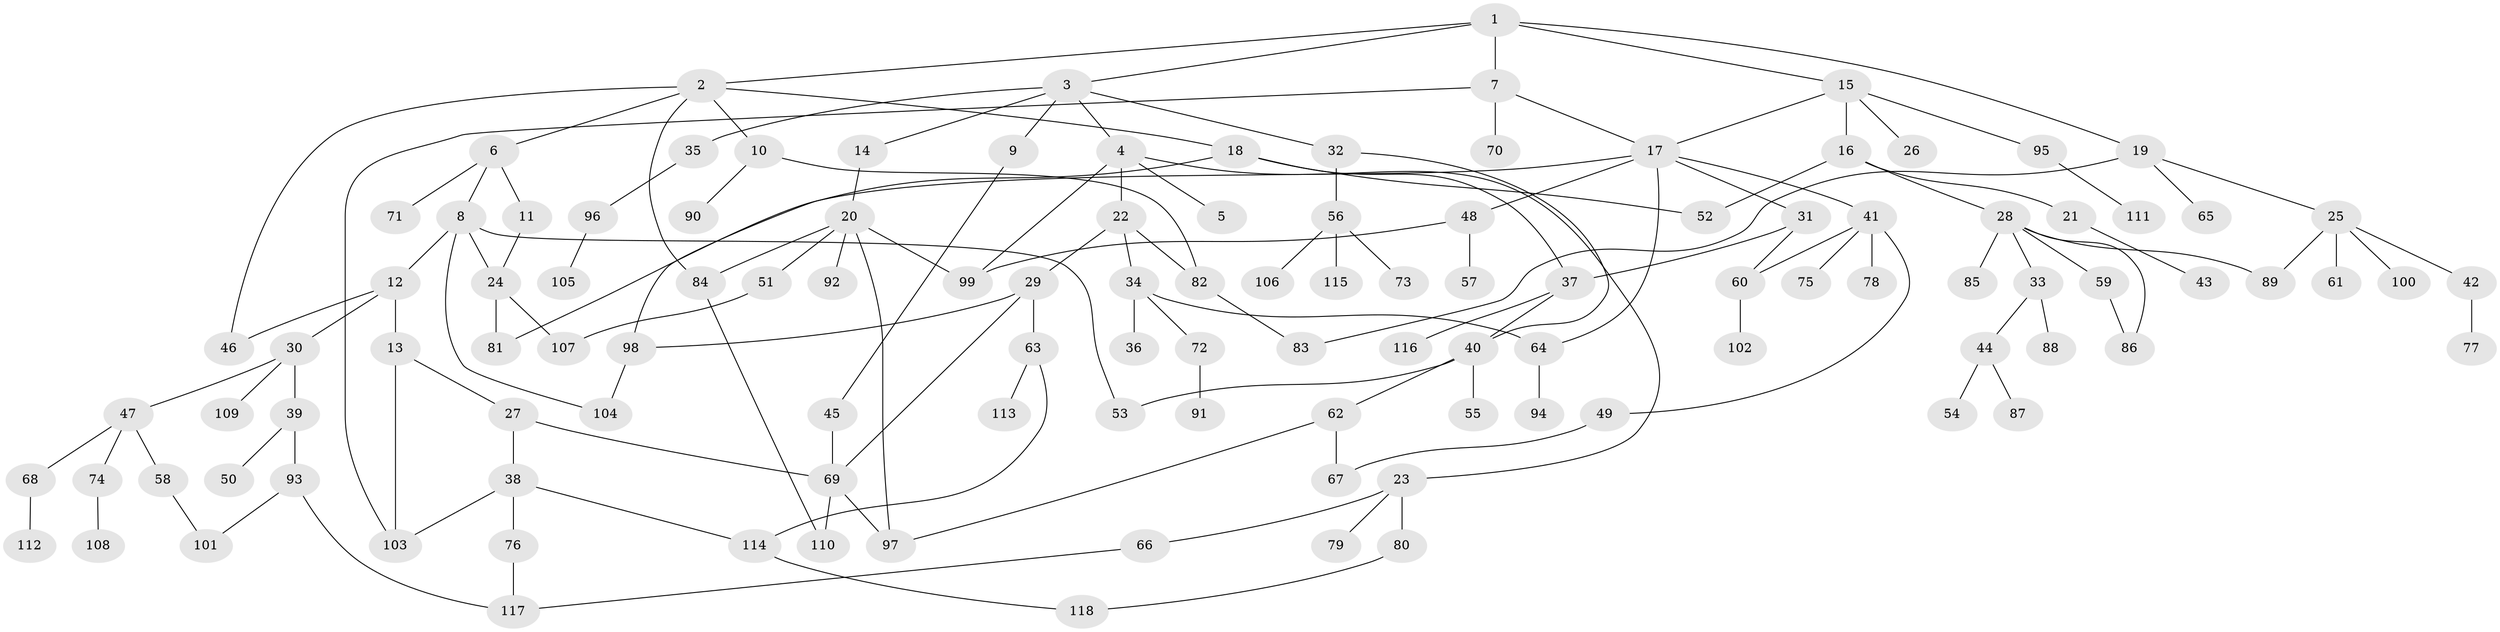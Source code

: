 // coarse degree distribution, {9: 0.012658227848101266, 8: 0.012658227848101266, 4: 0.189873417721519, 3: 0.11392405063291139, 5: 0.06329113924050633, 2: 0.189873417721519, 7: 0.05063291139240506, 1: 0.3670886075949367}
// Generated by graph-tools (version 1.1) at 2025/51/02/27/25 19:51:36]
// undirected, 118 vertices, 150 edges
graph export_dot {
graph [start="1"]
  node [color=gray90,style=filled];
  1;
  2;
  3;
  4;
  5;
  6;
  7;
  8;
  9;
  10;
  11;
  12;
  13;
  14;
  15;
  16;
  17;
  18;
  19;
  20;
  21;
  22;
  23;
  24;
  25;
  26;
  27;
  28;
  29;
  30;
  31;
  32;
  33;
  34;
  35;
  36;
  37;
  38;
  39;
  40;
  41;
  42;
  43;
  44;
  45;
  46;
  47;
  48;
  49;
  50;
  51;
  52;
  53;
  54;
  55;
  56;
  57;
  58;
  59;
  60;
  61;
  62;
  63;
  64;
  65;
  66;
  67;
  68;
  69;
  70;
  71;
  72;
  73;
  74;
  75;
  76;
  77;
  78;
  79;
  80;
  81;
  82;
  83;
  84;
  85;
  86;
  87;
  88;
  89;
  90;
  91;
  92;
  93;
  94;
  95;
  96;
  97;
  98;
  99;
  100;
  101;
  102;
  103;
  104;
  105;
  106;
  107;
  108;
  109;
  110;
  111;
  112;
  113;
  114;
  115;
  116;
  117;
  118;
  1 -- 2;
  1 -- 3;
  1 -- 7;
  1 -- 15;
  1 -- 19;
  2 -- 6;
  2 -- 10;
  2 -- 18;
  2 -- 46;
  2 -- 84;
  3 -- 4;
  3 -- 9;
  3 -- 14;
  3 -- 32;
  3 -- 35;
  4 -- 5;
  4 -- 22;
  4 -- 23;
  4 -- 99;
  6 -- 8;
  6 -- 11;
  6 -- 71;
  7 -- 17;
  7 -- 70;
  7 -- 103;
  8 -- 12;
  8 -- 24;
  8 -- 53;
  8 -- 104;
  9 -- 45;
  10 -- 82;
  10 -- 90;
  11 -- 24;
  12 -- 13;
  12 -- 30;
  12 -- 46;
  13 -- 27;
  13 -- 103;
  14 -- 20;
  15 -- 16;
  15 -- 26;
  15 -- 95;
  15 -- 17;
  16 -- 21;
  16 -- 28;
  16 -- 52;
  17 -- 31;
  17 -- 41;
  17 -- 48;
  17 -- 81;
  17 -- 64;
  18 -- 52;
  18 -- 37;
  18 -- 98;
  19 -- 25;
  19 -- 65;
  19 -- 83;
  20 -- 51;
  20 -- 84;
  20 -- 92;
  20 -- 99;
  20 -- 97;
  21 -- 43;
  22 -- 29;
  22 -- 34;
  22 -- 82;
  23 -- 66;
  23 -- 79;
  23 -- 80;
  24 -- 81;
  24 -- 107;
  25 -- 42;
  25 -- 61;
  25 -- 89;
  25 -- 100;
  27 -- 38;
  27 -- 69;
  28 -- 33;
  28 -- 59;
  28 -- 85;
  28 -- 86;
  28 -- 89;
  29 -- 63;
  29 -- 69;
  29 -- 98;
  30 -- 39;
  30 -- 47;
  30 -- 109;
  31 -- 37;
  31 -- 60;
  32 -- 56;
  32 -- 40;
  33 -- 44;
  33 -- 88;
  34 -- 36;
  34 -- 64;
  34 -- 72;
  35 -- 96;
  37 -- 40;
  37 -- 116;
  38 -- 76;
  38 -- 103;
  38 -- 114;
  39 -- 50;
  39 -- 93;
  40 -- 55;
  40 -- 62;
  40 -- 53;
  41 -- 49;
  41 -- 75;
  41 -- 78;
  41 -- 60;
  42 -- 77;
  44 -- 54;
  44 -- 87;
  45 -- 69;
  47 -- 58;
  47 -- 68;
  47 -- 74;
  48 -- 57;
  48 -- 99;
  49 -- 67;
  51 -- 107;
  56 -- 73;
  56 -- 106;
  56 -- 115;
  58 -- 101;
  59 -- 86;
  60 -- 102;
  62 -- 97;
  62 -- 67;
  63 -- 113;
  63 -- 114;
  64 -- 94;
  66 -- 117;
  68 -- 112;
  69 -- 110;
  69 -- 97;
  72 -- 91;
  74 -- 108;
  76 -- 117;
  80 -- 118;
  82 -- 83;
  84 -- 110;
  93 -- 101;
  93 -- 117;
  95 -- 111;
  96 -- 105;
  98 -- 104;
  114 -- 118;
}
